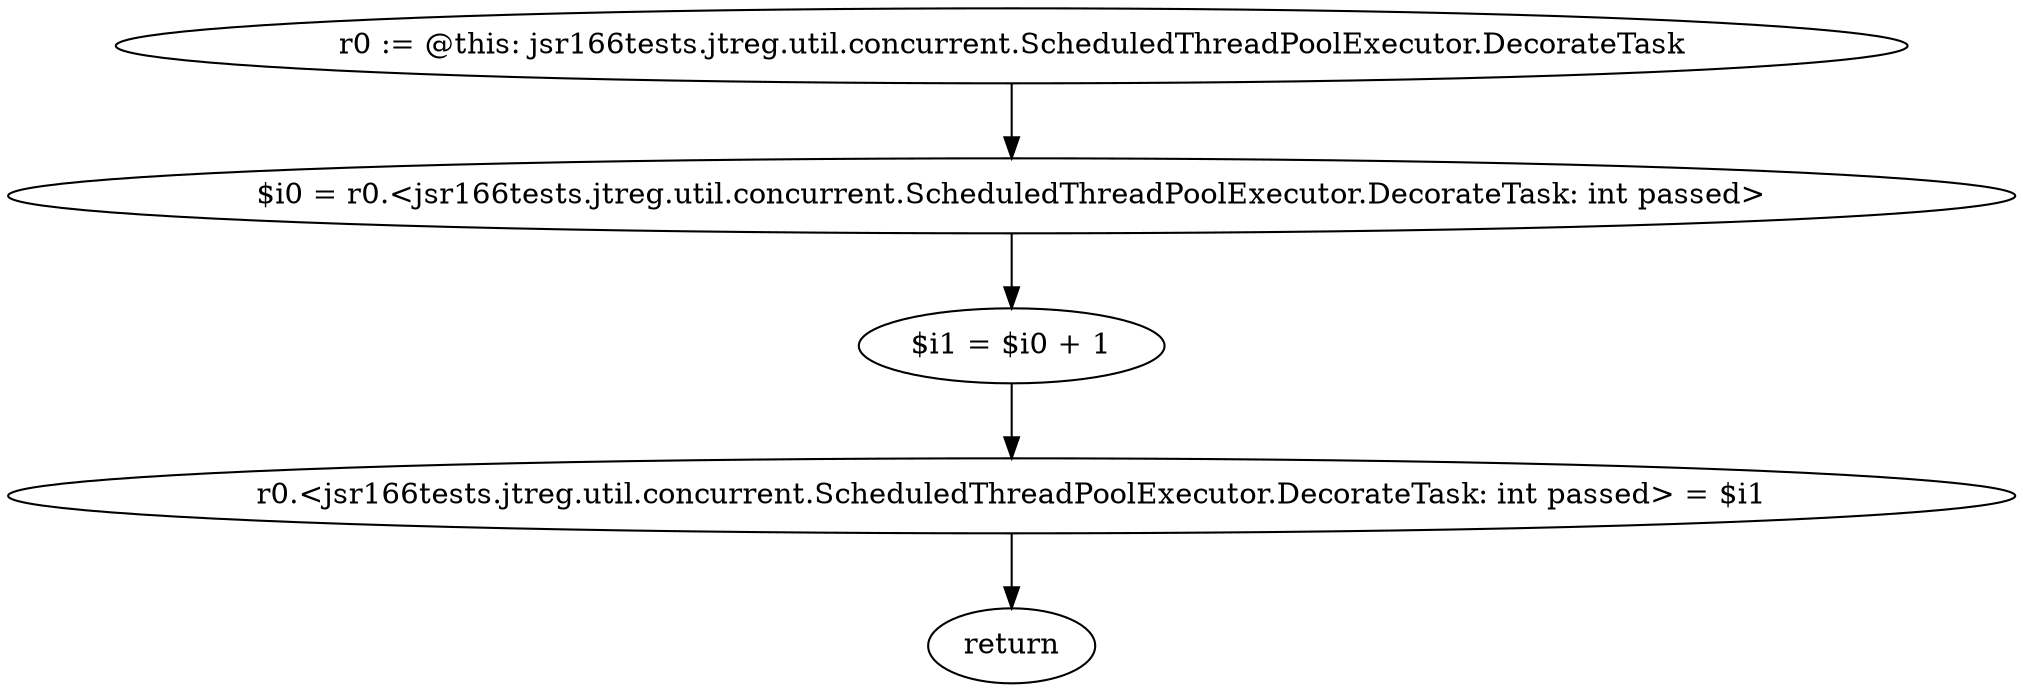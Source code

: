 digraph "unitGraph" {
    "r0 := @this: jsr166tests.jtreg.util.concurrent.ScheduledThreadPoolExecutor.DecorateTask"
    "$i0 = r0.<jsr166tests.jtreg.util.concurrent.ScheduledThreadPoolExecutor.DecorateTask: int passed>"
    "$i1 = $i0 + 1"
    "r0.<jsr166tests.jtreg.util.concurrent.ScheduledThreadPoolExecutor.DecorateTask: int passed> = $i1"
    "return"
    "r0 := @this: jsr166tests.jtreg.util.concurrent.ScheduledThreadPoolExecutor.DecorateTask"->"$i0 = r0.<jsr166tests.jtreg.util.concurrent.ScheduledThreadPoolExecutor.DecorateTask: int passed>";
    "$i0 = r0.<jsr166tests.jtreg.util.concurrent.ScheduledThreadPoolExecutor.DecorateTask: int passed>"->"$i1 = $i0 + 1";
    "$i1 = $i0 + 1"->"r0.<jsr166tests.jtreg.util.concurrent.ScheduledThreadPoolExecutor.DecorateTask: int passed> = $i1";
    "r0.<jsr166tests.jtreg.util.concurrent.ScheduledThreadPoolExecutor.DecorateTask: int passed> = $i1"->"return";
}

